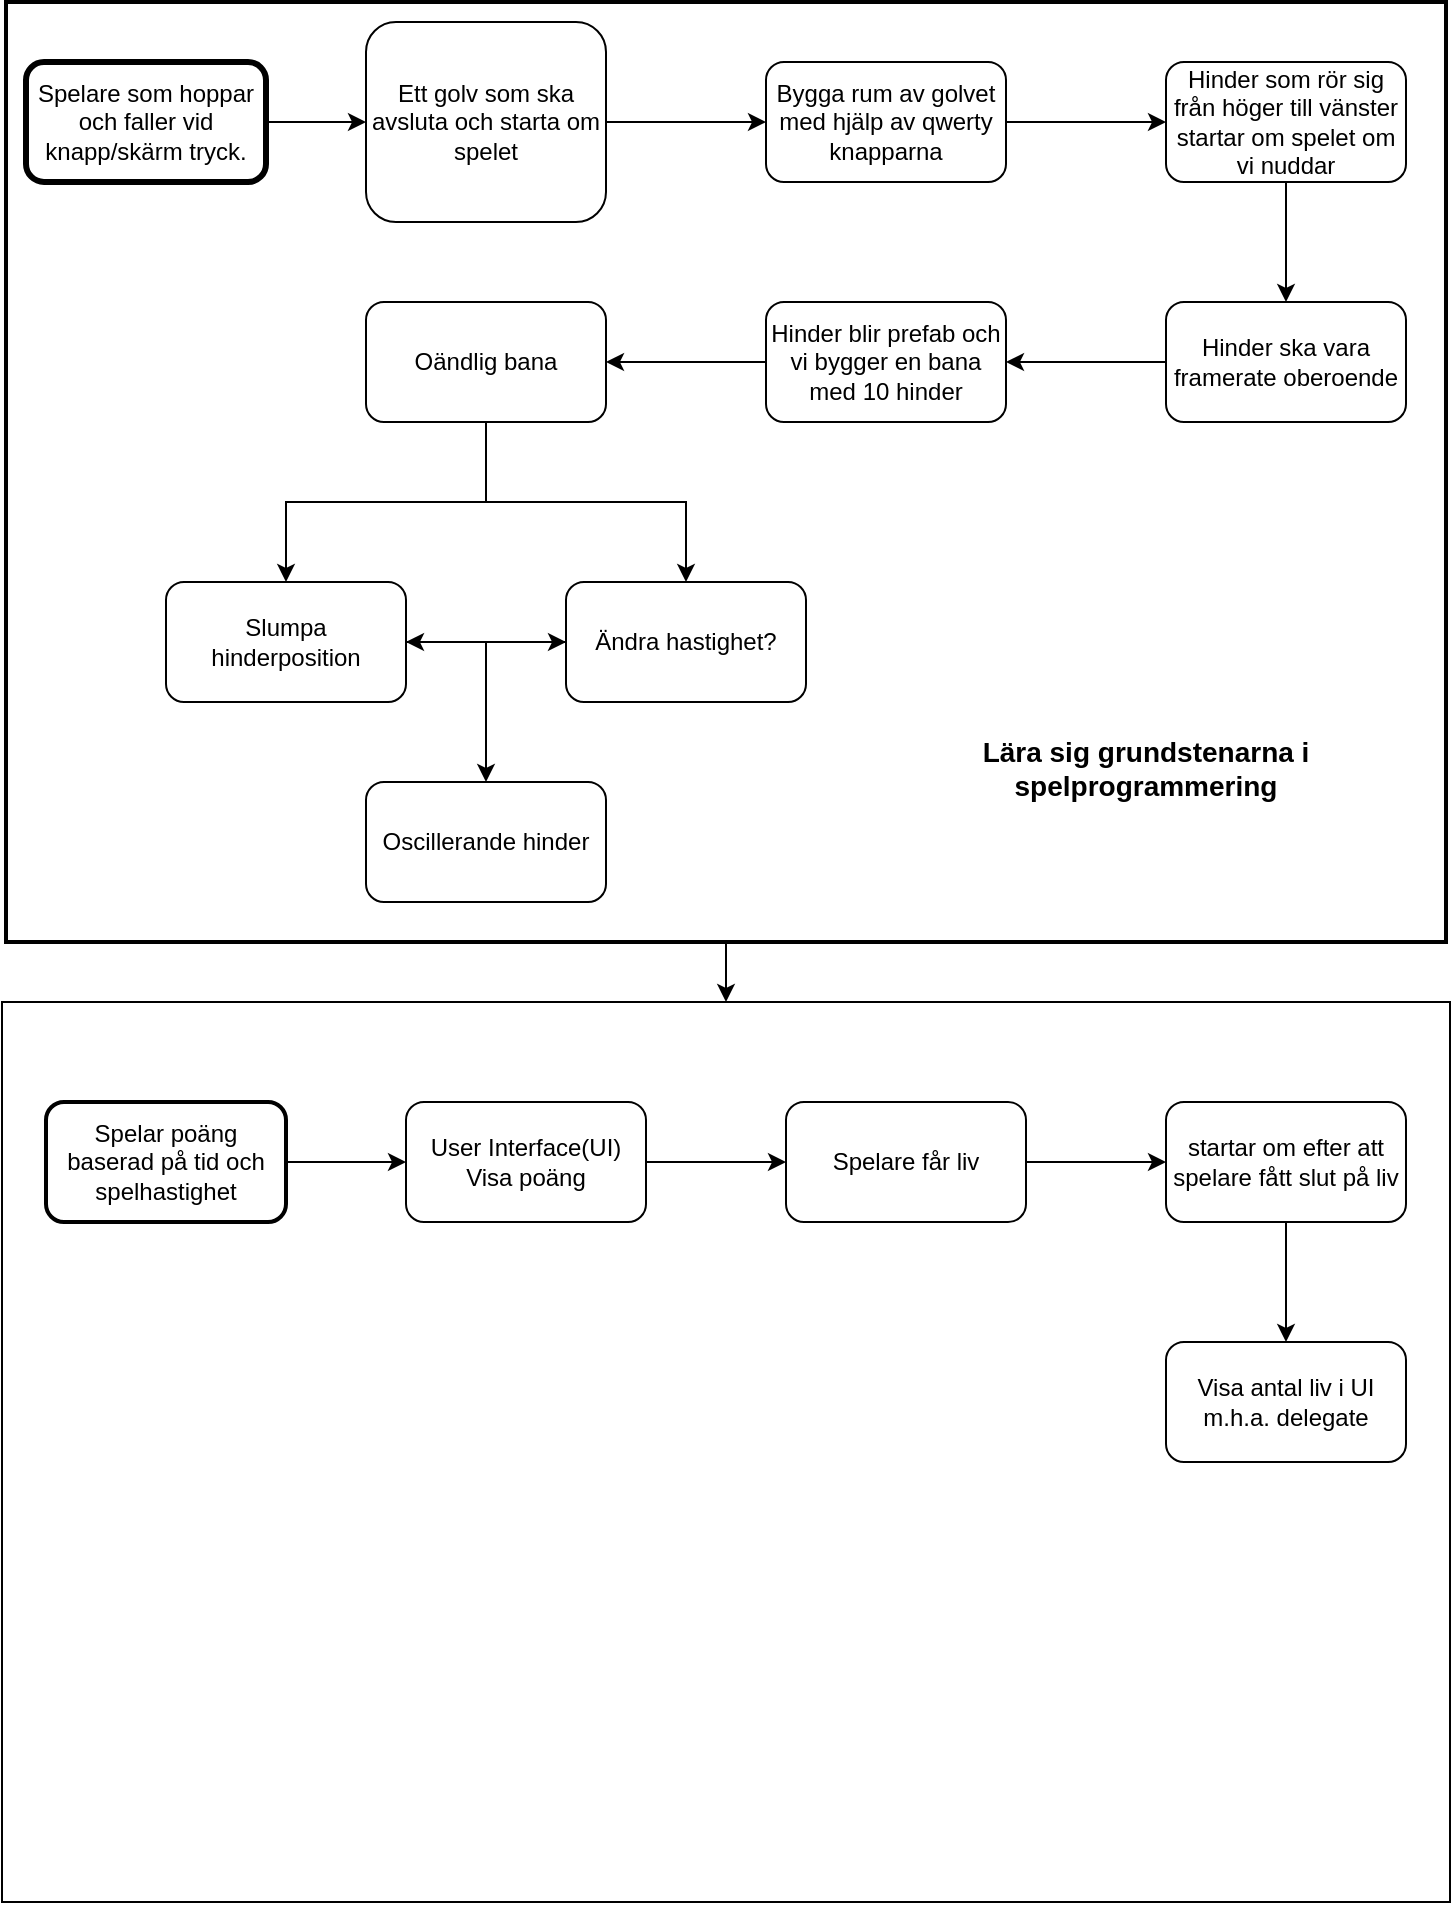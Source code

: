 <mxfile version="20.2.4" type="github">
  <diagram id="6RH_lN5skvweKhcu7jar" name="Sida-1">
    <mxGraphModel dx="1422" dy="882" grid="1" gridSize="10" guides="1" tooltips="1" connect="1" arrows="1" fold="1" page="1" pageScale="1" pageWidth="827" pageHeight="1169" math="0" shadow="0">
      <root>
        <mxCell id="0" />
        <mxCell id="1" parent="0" />
        <mxCell id="xuaBj4YhSufCj4W7h0WN-50" value="" style="rounded=0;whiteSpace=wrap;html=1;fontSize=14;fillColor=none;" vertex="1" parent="1">
          <mxGeometry x="58" y="550" width="724" height="450" as="geometry" />
        </mxCell>
        <mxCell id="xuaBj4YhSufCj4W7h0WN-51" style="edgeStyle=orthogonalEdgeStyle;rounded=0;orthogonalLoop=1;jettySize=auto;html=1;entryX=0.5;entryY=0;entryDx=0;entryDy=0;fontSize=14;" edge="1" parent="1" source="xuaBj4YhSufCj4W7h0WN-47" target="xuaBj4YhSufCj4W7h0WN-50">
          <mxGeometry relative="1" as="geometry" />
        </mxCell>
        <mxCell id="xuaBj4YhSufCj4W7h0WN-47" value="" style="rounded=0;whiteSpace=wrap;html=1;fillColor=none;strokeWidth=2;" vertex="1" parent="1">
          <mxGeometry x="60" y="50" width="720" height="470" as="geometry" />
        </mxCell>
        <mxCell id="xuaBj4YhSufCj4W7h0WN-10" style="edgeStyle=orthogonalEdgeStyle;rounded=0;orthogonalLoop=1;jettySize=auto;html=1;entryX=0;entryY=0.5;entryDx=0;entryDy=0;" edge="1" parent="1" source="xuaBj4YhSufCj4W7h0WN-1" target="xuaBj4YhSufCj4W7h0WN-3">
          <mxGeometry relative="1" as="geometry" />
        </mxCell>
        <mxCell id="xuaBj4YhSufCj4W7h0WN-1" value="Spelare som hoppar och faller vid knapp/skärm tryck." style="rounded=1;whiteSpace=wrap;html=1;strokeWidth=3;" vertex="1" parent="1">
          <mxGeometry x="70" y="80" width="120" height="60" as="geometry" />
        </mxCell>
        <mxCell id="xuaBj4YhSufCj4W7h0WN-13" value="" style="edgeStyle=orthogonalEdgeStyle;rounded=0;orthogonalLoop=1;jettySize=auto;html=1;" edge="1" parent="1" source="xuaBj4YhSufCj4W7h0WN-3" target="xuaBj4YhSufCj4W7h0WN-12">
          <mxGeometry relative="1" as="geometry" />
        </mxCell>
        <mxCell id="xuaBj4YhSufCj4W7h0WN-3" value="Ett golv som ska avsluta och starta om spelet" style="rounded=1;whiteSpace=wrap;html=1;" vertex="1" parent="1">
          <mxGeometry x="240" y="60" width="120" height="100" as="geometry" />
        </mxCell>
        <mxCell id="xuaBj4YhSufCj4W7h0WN-15" value="" style="edgeStyle=orthogonalEdgeStyle;rounded=0;orthogonalLoop=1;jettySize=auto;html=1;" edge="1" parent="1" source="xuaBj4YhSufCj4W7h0WN-12" target="xuaBj4YhSufCj4W7h0WN-14">
          <mxGeometry relative="1" as="geometry" />
        </mxCell>
        <mxCell id="xuaBj4YhSufCj4W7h0WN-12" value="Bygga rum av golvet med hjälp av qwerty knapparna" style="whiteSpace=wrap;html=1;rounded=1;" vertex="1" parent="1">
          <mxGeometry x="440" y="80" width="120" height="60" as="geometry" />
        </mxCell>
        <mxCell id="xuaBj4YhSufCj4W7h0WN-17" value="" style="edgeStyle=orthogonalEdgeStyle;rounded=0;orthogonalLoop=1;jettySize=auto;html=1;" edge="1" parent="1" source="xuaBj4YhSufCj4W7h0WN-14" target="xuaBj4YhSufCj4W7h0WN-16">
          <mxGeometry relative="1" as="geometry">
            <Array as="points">
              <mxPoint x="700" y="240" />
            </Array>
          </mxGeometry>
        </mxCell>
        <mxCell id="xuaBj4YhSufCj4W7h0WN-14" value="Hinder som rör sig från höger till vänster startar om spelet om vi nuddar" style="whiteSpace=wrap;html=1;rounded=1;" vertex="1" parent="1">
          <mxGeometry x="640" y="80" width="120" height="60" as="geometry" />
        </mxCell>
        <mxCell id="xuaBj4YhSufCj4W7h0WN-19" value="" style="edgeStyle=orthogonalEdgeStyle;rounded=0;orthogonalLoop=1;jettySize=auto;html=1;" edge="1" parent="1" source="xuaBj4YhSufCj4W7h0WN-16" target="xuaBj4YhSufCj4W7h0WN-18">
          <mxGeometry relative="1" as="geometry" />
        </mxCell>
        <mxCell id="xuaBj4YhSufCj4W7h0WN-16" value="Hinder ska vara framerate oberoende" style="whiteSpace=wrap;html=1;rounded=1;" vertex="1" parent="1">
          <mxGeometry x="640" y="200" width="120" height="60" as="geometry" />
        </mxCell>
        <mxCell id="xuaBj4YhSufCj4W7h0WN-21" value="" style="edgeStyle=orthogonalEdgeStyle;rounded=0;orthogonalLoop=1;jettySize=auto;html=1;" edge="1" parent="1" source="xuaBj4YhSufCj4W7h0WN-18" target="xuaBj4YhSufCj4W7h0WN-20">
          <mxGeometry relative="1" as="geometry" />
        </mxCell>
        <mxCell id="xuaBj4YhSufCj4W7h0WN-18" value="Hinder blir prefab och vi bygger en bana med 10 hinder" style="whiteSpace=wrap;html=1;rounded=1;" vertex="1" parent="1">
          <mxGeometry x="440" y="200" width="120" height="60" as="geometry" />
        </mxCell>
        <mxCell id="xuaBj4YhSufCj4W7h0WN-23" value="" style="edgeStyle=orthogonalEdgeStyle;rounded=0;orthogonalLoop=1;jettySize=auto;html=1;" edge="1" parent="1" source="xuaBj4YhSufCj4W7h0WN-20" target="xuaBj4YhSufCj4W7h0WN-22">
          <mxGeometry relative="1" as="geometry" />
        </mxCell>
        <mxCell id="xuaBj4YhSufCj4W7h0WN-25" value="" style="edgeStyle=orthogonalEdgeStyle;rounded=0;orthogonalLoop=1;jettySize=auto;html=1;" edge="1" parent="1" source="xuaBj4YhSufCj4W7h0WN-20" target="xuaBj4YhSufCj4W7h0WN-24">
          <mxGeometry relative="1" as="geometry" />
        </mxCell>
        <mxCell id="xuaBj4YhSufCj4W7h0WN-20" value="Oändlig bana" style="whiteSpace=wrap;html=1;rounded=1;" vertex="1" parent="1">
          <mxGeometry x="240" y="200" width="120" height="60" as="geometry" />
        </mxCell>
        <mxCell id="xuaBj4YhSufCj4W7h0WN-26" value="" style="edgeStyle=orthogonalEdgeStyle;rounded=0;orthogonalLoop=1;jettySize=auto;html=1;" edge="1" parent="1" source="xuaBj4YhSufCj4W7h0WN-22" target="xuaBj4YhSufCj4W7h0WN-24">
          <mxGeometry relative="1" as="geometry" />
        </mxCell>
        <mxCell id="xuaBj4YhSufCj4W7h0WN-22" value="Slumpa hinderposition" style="whiteSpace=wrap;html=1;rounded=1;" vertex="1" parent="1">
          <mxGeometry x="140" y="340" width="120" height="60" as="geometry" />
        </mxCell>
        <mxCell id="xuaBj4YhSufCj4W7h0WN-27" value="" style="edgeStyle=orthogonalEdgeStyle;rounded=0;orthogonalLoop=1;jettySize=auto;html=1;" edge="1" parent="1" source="xuaBj4YhSufCj4W7h0WN-24" target="xuaBj4YhSufCj4W7h0WN-22">
          <mxGeometry relative="1" as="geometry" />
        </mxCell>
        <mxCell id="xuaBj4YhSufCj4W7h0WN-24" value="Ändra hastighet?" style="whiteSpace=wrap;html=1;rounded=1;" vertex="1" parent="1">
          <mxGeometry x="340" y="340" width="120" height="60" as="geometry" />
        </mxCell>
        <mxCell id="xuaBj4YhSufCj4W7h0WN-33" value="" style="edgeStyle=orthogonalEdgeStyle;rounded=0;orthogonalLoop=1;jettySize=auto;html=1;" edge="1" parent="1" source="xuaBj4YhSufCj4W7h0WN-28" target="xuaBj4YhSufCj4W7h0WN-32">
          <mxGeometry relative="1" as="geometry" />
        </mxCell>
        <mxCell id="xuaBj4YhSufCj4W7h0WN-28" value="Spelar poäng baserad på tid och spelhastighet" style="rounded=1;whiteSpace=wrap;html=1;strokeWidth=2;" vertex="1" parent="1">
          <mxGeometry x="80" y="600" width="120" height="60" as="geometry" />
        </mxCell>
        <mxCell id="xuaBj4YhSufCj4W7h0WN-35" value="" style="edgeStyle=orthogonalEdgeStyle;rounded=0;orthogonalLoop=1;jettySize=auto;html=1;" edge="1" parent="1" source="xuaBj4YhSufCj4W7h0WN-32" target="xuaBj4YhSufCj4W7h0WN-34">
          <mxGeometry relative="1" as="geometry" />
        </mxCell>
        <mxCell id="xuaBj4YhSufCj4W7h0WN-32" value="User Interface(UI)&lt;br&gt;Visa poäng" style="whiteSpace=wrap;html=1;rounded=1;" vertex="1" parent="1">
          <mxGeometry x="260" y="600" width="120" height="60" as="geometry" />
        </mxCell>
        <mxCell id="xuaBj4YhSufCj4W7h0WN-37" value="" style="edgeStyle=orthogonalEdgeStyle;rounded=0;orthogonalLoop=1;jettySize=auto;html=1;" edge="1" parent="1" source="xuaBj4YhSufCj4W7h0WN-34" target="xuaBj4YhSufCj4W7h0WN-36">
          <mxGeometry relative="1" as="geometry" />
        </mxCell>
        <mxCell id="xuaBj4YhSufCj4W7h0WN-34" value="Spelare får liv" style="whiteSpace=wrap;html=1;rounded=1;" vertex="1" parent="1">
          <mxGeometry x="450" y="600" width="120" height="60" as="geometry" />
        </mxCell>
        <mxCell id="xuaBj4YhSufCj4W7h0WN-39" value="" style="edgeStyle=orthogonalEdgeStyle;rounded=0;orthogonalLoop=1;jettySize=auto;html=1;" edge="1" parent="1" source="xuaBj4YhSufCj4W7h0WN-36" target="xuaBj4YhSufCj4W7h0WN-38">
          <mxGeometry relative="1" as="geometry" />
        </mxCell>
        <mxCell id="xuaBj4YhSufCj4W7h0WN-36" value="startar om efter att spelare fått slut på liv" style="whiteSpace=wrap;html=1;rounded=1;" vertex="1" parent="1">
          <mxGeometry x="640" y="600" width="120" height="60" as="geometry" />
        </mxCell>
        <mxCell id="xuaBj4YhSufCj4W7h0WN-38" value="Visa antal liv i UI m.h.a. delegate" style="whiteSpace=wrap;html=1;rounded=1;" vertex="1" parent="1">
          <mxGeometry x="640" y="720" width="120" height="60" as="geometry" />
        </mxCell>
        <mxCell id="xuaBj4YhSufCj4W7h0WN-43" value="Oscillerande hinder" style="rounded=1;whiteSpace=wrap;html=1;" vertex="1" parent="1">
          <mxGeometry x="240" y="440" width="120" height="60" as="geometry" />
        </mxCell>
        <mxCell id="xuaBj4YhSufCj4W7h0WN-44" value="" style="endArrow=classic;html=1;rounded=0;entryX=0.5;entryY=0;entryDx=0;entryDy=0;" edge="1" parent="1" target="xuaBj4YhSufCj4W7h0WN-43">
          <mxGeometry width="50" height="50" relative="1" as="geometry">
            <mxPoint x="300" y="370" as="sourcePoint" />
            <mxPoint x="440" y="550" as="targetPoint" />
          </mxGeometry>
        </mxCell>
        <mxCell id="xuaBj4YhSufCj4W7h0WN-49" value="&lt;font style=&quot;font-size: 14px;&quot;&gt;&lt;b&gt;Lära sig grundstenarna i spelprogrammering&lt;/b&gt;&lt;/font&gt;" style="text;html=1;strokeColor=none;fillColor=none;align=center;verticalAlign=middle;whiteSpace=wrap;rounded=0;" vertex="1" parent="1">
          <mxGeometry x="520" y="355" width="220" height="155" as="geometry" />
        </mxCell>
      </root>
    </mxGraphModel>
  </diagram>
</mxfile>
